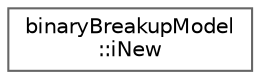digraph "Graphical Class Hierarchy"
{
 // LATEX_PDF_SIZE
  bgcolor="transparent";
  edge [fontname=Helvetica,fontsize=10,labelfontname=Helvetica,labelfontsize=10];
  node [fontname=Helvetica,fontsize=10,shape=box,height=0.2,width=0.4];
  rankdir="LR";
  Node0 [id="Node000000",label="binaryBreakupModel\l::iNew",height=0.2,width=0.4,color="grey40", fillcolor="white", style="filled",URL="$classFoam_1_1diameterModels_1_1binaryBreakupModel_1_1iNew.html",tooltip=" "];
}

